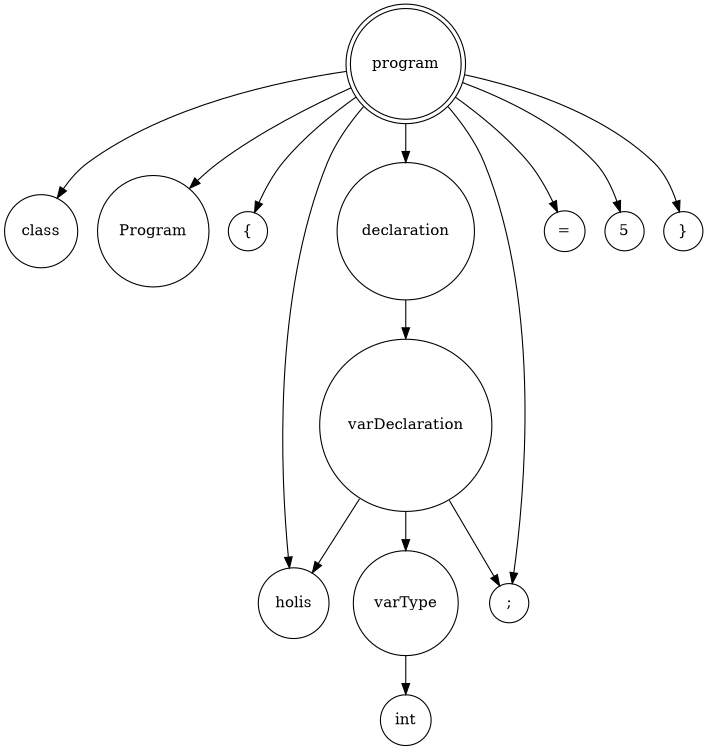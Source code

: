 digraph finite_state_machine {
	rankdir=TB size="8,5"
	node [shape=doublecircle]
	program
	node [shape=circle]
	program -> class
	program -> Program
	program -> "{"
	program -> declaration
	declaration -> varDeclaration
	varDeclaration -> varType
	varType -> int
	varDeclaration -> holis
	varDeclaration -> ";"
	program -> holis
	program -> "="
	program -> 5
	program -> ";"
	program -> "}"
}
